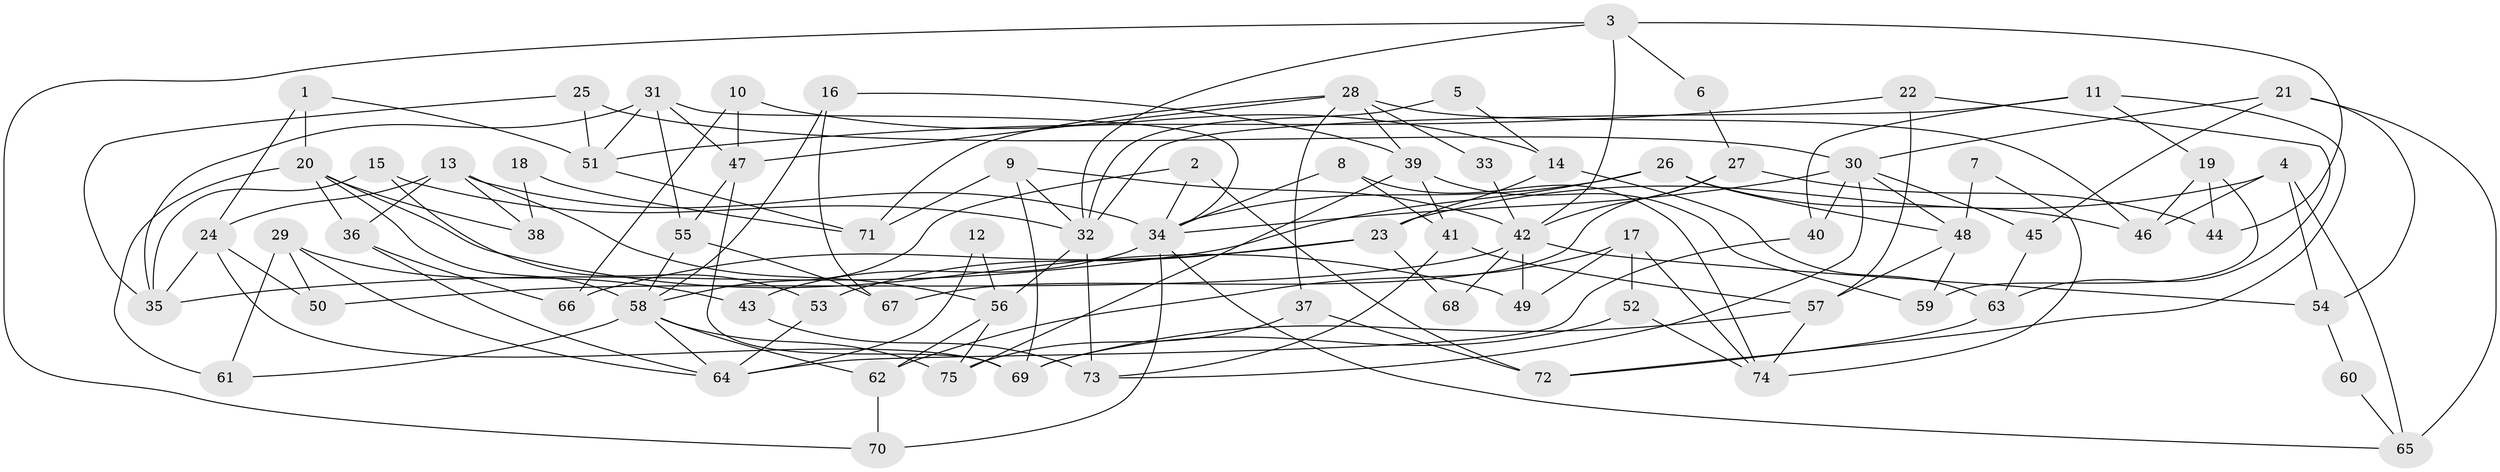 // coarse degree distribution, {6: 0.09615384615384616, 3: 0.25, 5: 0.17307692307692307, 2: 0.07692307692307693, 7: 0.11538461538461539, 4: 0.19230769230769232, 12: 0.019230769230769232, 8: 0.057692307692307696, 10: 0.019230769230769232}
// Generated by graph-tools (version 1.1) at 2025/52/02/27/25 19:52:01]
// undirected, 75 vertices, 150 edges
graph export_dot {
graph [start="1"]
  node [color=gray90,style=filled];
  1;
  2;
  3;
  4;
  5;
  6;
  7;
  8;
  9;
  10;
  11;
  12;
  13;
  14;
  15;
  16;
  17;
  18;
  19;
  20;
  21;
  22;
  23;
  24;
  25;
  26;
  27;
  28;
  29;
  30;
  31;
  32;
  33;
  34;
  35;
  36;
  37;
  38;
  39;
  40;
  41;
  42;
  43;
  44;
  45;
  46;
  47;
  48;
  49;
  50;
  51;
  52;
  53;
  54;
  55;
  56;
  57;
  58;
  59;
  60;
  61;
  62;
  63;
  64;
  65;
  66;
  67;
  68;
  69;
  70;
  71;
  72;
  73;
  74;
  75;
  1 -- 51;
  1 -- 20;
  1 -- 24;
  2 -- 34;
  2 -- 58;
  2 -- 72;
  3 -- 70;
  3 -- 32;
  3 -- 6;
  3 -- 42;
  3 -- 44;
  4 -- 46;
  4 -- 65;
  4 -- 23;
  4 -- 54;
  5 -- 14;
  5 -- 32;
  6 -- 27;
  7 -- 48;
  7 -- 74;
  8 -- 41;
  8 -- 34;
  8 -- 74;
  9 -- 32;
  9 -- 42;
  9 -- 69;
  9 -- 71;
  10 -- 66;
  10 -- 47;
  10 -- 14;
  11 -- 40;
  11 -- 72;
  11 -- 19;
  11 -- 32;
  12 -- 56;
  12 -- 64;
  13 -- 24;
  13 -- 34;
  13 -- 36;
  13 -- 38;
  13 -- 56;
  14 -- 63;
  14 -- 23;
  15 -- 35;
  15 -- 32;
  15 -- 53;
  16 -- 58;
  16 -- 39;
  16 -- 67;
  17 -- 62;
  17 -- 74;
  17 -- 49;
  17 -- 52;
  18 -- 38;
  18 -- 71;
  19 -- 59;
  19 -- 44;
  19 -- 46;
  20 -- 49;
  20 -- 36;
  20 -- 38;
  20 -- 58;
  20 -- 61;
  21 -- 45;
  21 -- 30;
  21 -- 54;
  21 -- 65;
  22 -- 57;
  22 -- 51;
  22 -- 63;
  23 -- 53;
  23 -- 66;
  23 -- 68;
  24 -- 35;
  24 -- 50;
  24 -- 69;
  25 -- 51;
  25 -- 35;
  25 -- 30;
  26 -- 34;
  26 -- 48;
  26 -- 35;
  26 -- 46;
  27 -- 44;
  27 -- 42;
  27 -- 67;
  28 -- 47;
  28 -- 46;
  28 -- 33;
  28 -- 37;
  28 -- 39;
  28 -- 71;
  29 -- 50;
  29 -- 64;
  29 -- 43;
  29 -- 61;
  30 -- 34;
  30 -- 40;
  30 -- 45;
  30 -- 48;
  30 -- 73;
  31 -- 47;
  31 -- 55;
  31 -- 34;
  31 -- 35;
  31 -- 51;
  32 -- 73;
  32 -- 56;
  33 -- 42;
  34 -- 43;
  34 -- 65;
  34 -- 70;
  36 -- 64;
  36 -- 66;
  37 -- 75;
  37 -- 72;
  39 -- 75;
  39 -- 41;
  39 -- 59;
  40 -- 64;
  41 -- 57;
  41 -- 73;
  42 -- 54;
  42 -- 49;
  42 -- 50;
  42 -- 68;
  43 -- 73;
  45 -- 63;
  47 -- 55;
  47 -- 69;
  48 -- 57;
  48 -- 59;
  51 -- 71;
  52 -- 69;
  52 -- 74;
  53 -- 64;
  54 -- 60;
  55 -- 67;
  55 -- 58;
  56 -- 62;
  56 -- 75;
  57 -- 69;
  57 -- 74;
  58 -- 61;
  58 -- 62;
  58 -- 64;
  58 -- 75;
  60 -- 65;
  62 -- 70;
  63 -- 72;
}

